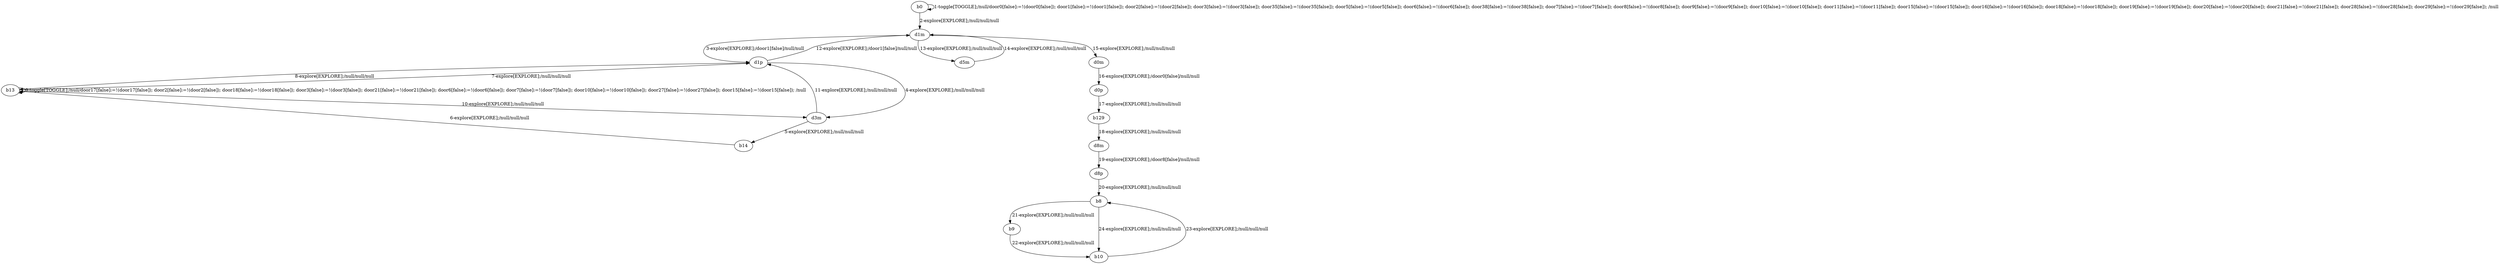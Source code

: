 # Total number of goals covered by this test: 1
# b8 --> b10

digraph g {
"b0" -> "b0" [label = "1-toggle[TOGGLE];/null/door0[false]:=!(door0[false]); door1[false]:=!(door1[false]); door2[false]:=!(door2[false]); door3[false]:=!(door3[false]); door35[false]:=!(door35[false]); door5[false]:=!(door5[false]); door6[false]:=!(door6[false]); door38[false]:=!(door38[false]); door7[false]:=!(door7[false]); door8[false]:=!(door8[false]); door9[false]:=!(door9[false]); door10[false]:=!(door10[false]); door11[false]:=!(door11[false]); door15[false]:=!(door15[false]); door16[false]:=!(door16[false]); door18[false]:=!(door18[false]); door19[false]:=!(door19[false]); door20[false]:=!(door20[false]); door21[false]:=!(door21[false]); door28[false]:=!(door28[false]); door29[false]:=!(door29[false]); /null"];
"b0" -> "d1m" [label = "2-explore[EXPLORE];/null/null/null"];
"d1m" -> "d1p" [label = "3-explore[EXPLORE];/door1[false]/null/null"];
"d1p" -> "d3m" [label = "4-explore[EXPLORE];/null/null/null"];
"d3m" -> "b14" [label = "5-explore[EXPLORE];/null/null/null"];
"b14" -> "b13" [label = "6-explore[EXPLORE];/null/null/null"];
"b13" -> "d1p" [label = "7-explore[EXPLORE];/null/null/null"];
"d1p" -> "b13" [label = "8-explore[EXPLORE];/null/null/null"];
"b13" -> "b13" [label = "9-toggle[TOGGLE];/null/door17[false]:=!(door17[false]); door2[false]:=!(door2[false]); door18[false]:=!(door18[false]); door3[false]:=!(door3[false]); door21[false]:=!(door21[false]); door6[false]:=!(door6[false]); door7[false]:=!(door7[false]); door10[false]:=!(door10[false]); door27[false]:=!(door27[false]); door15[false]:=!(door15[false]); /null"];
"b13" -> "d3m" [label = "10-explore[EXPLORE];/null/null/null"];
"d3m" -> "d1p" [label = "11-explore[EXPLORE];/null/null/null"];
"d1p" -> "d1m" [label = "12-explore[EXPLORE];/door1[false]/null/null"];
"d1m" -> "d5m" [label = "13-explore[EXPLORE];/null/null/null"];
"d5m" -> "d1m" [label = "14-explore[EXPLORE];/null/null/null"];
"d1m" -> "d0m" [label = "15-explore[EXPLORE];/null/null/null"];
"d0m" -> "d0p" [label = "16-explore[EXPLORE];/door0[false]/null/null"];
"d0p" -> "b129" [label = "17-explore[EXPLORE];/null/null/null"];
"b129" -> "d8m" [label = "18-explore[EXPLORE];/null/null/null"];
"d8m" -> "d8p" [label = "19-explore[EXPLORE];/door8[false]/null/null"];
"d8p" -> "b8" [label = "20-explore[EXPLORE];/null/null/null"];
"b8" -> "b9" [label = "21-explore[EXPLORE];/null/null/null"];
"b9" -> "b10" [label = "22-explore[EXPLORE];/null/null/null"];
"b10" -> "b8" [label = "23-explore[EXPLORE];/null/null/null"];
"b8" -> "b10" [label = "24-explore[EXPLORE];/null/null/null"];
}